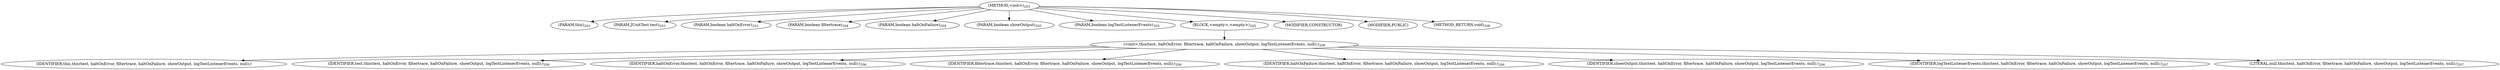 digraph "&lt;init&gt;" {  
"182" [label = <(METHOD,&lt;init&gt;)<SUB>203</SUB>> ]
"8" [label = <(PARAM,this)<SUB>203</SUB>> ]
"183" [label = <(PARAM,JUnitTest test)<SUB>203</SUB>> ]
"184" [label = <(PARAM,boolean haltOnError)<SUB>203</SUB>> ]
"185" [label = <(PARAM,boolean filtertrace)<SUB>204</SUB>> ]
"186" [label = <(PARAM,boolean haltOnFailure)<SUB>204</SUB>> ]
"187" [label = <(PARAM,boolean showOutput)<SUB>205</SUB>> ]
"188" [label = <(PARAM,boolean logTestListenerEvents)<SUB>205</SUB>> ]
"189" [label = <(BLOCK,&lt;empty&gt;,&lt;empty&gt;)<SUB>205</SUB>> ]
"190" [label = <(&lt;init&gt;,this(test, haltOnError, filtertrace, haltOnFailure, showOutput, logTestListenerEvents, null);)<SUB>206</SUB>> ]
"7" [label = <(IDENTIFIER,this,this(test, haltOnError, filtertrace, haltOnFailure, showOutput, logTestListenerEvents, null);)> ]
"191" [label = <(IDENTIFIER,test,this(test, haltOnError, filtertrace, haltOnFailure, showOutput, logTestListenerEvents, null);)<SUB>206</SUB>> ]
"192" [label = <(IDENTIFIER,haltOnError,this(test, haltOnError, filtertrace, haltOnFailure, showOutput, logTestListenerEvents, null);)<SUB>206</SUB>> ]
"193" [label = <(IDENTIFIER,filtertrace,this(test, haltOnError, filtertrace, haltOnFailure, showOutput, logTestListenerEvents, null);)<SUB>206</SUB>> ]
"194" [label = <(IDENTIFIER,haltOnFailure,this(test, haltOnError, filtertrace, haltOnFailure, showOutput, logTestListenerEvents, null);)<SUB>206</SUB>> ]
"195" [label = <(IDENTIFIER,showOutput,this(test, haltOnError, filtertrace, haltOnFailure, showOutput, logTestListenerEvents, null);)<SUB>206</SUB>> ]
"196" [label = <(IDENTIFIER,logTestListenerEvents,this(test, haltOnError, filtertrace, haltOnFailure, showOutput, logTestListenerEvents, null);)<SUB>207</SUB>> ]
"197" [label = <(LITERAL,null,this(test, haltOnError, filtertrace, haltOnFailure, showOutput, logTestListenerEvents, null);)<SUB>207</SUB>> ]
"198" [label = <(MODIFIER,CONSTRUCTOR)> ]
"199" [label = <(MODIFIER,PUBLIC)> ]
"200" [label = <(METHOD_RETURN,void)<SUB>208</SUB>> ]
  "182" -> "8" 
  "182" -> "183" 
  "182" -> "184" 
  "182" -> "185" 
  "182" -> "186" 
  "182" -> "187" 
  "182" -> "188" 
  "182" -> "189" 
  "182" -> "198" 
  "182" -> "199" 
  "182" -> "200" 
  "189" -> "190" 
  "190" -> "7" 
  "190" -> "191" 
  "190" -> "192" 
  "190" -> "193" 
  "190" -> "194" 
  "190" -> "195" 
  "190" -> "196" 
  "190" -> "197" 
}
